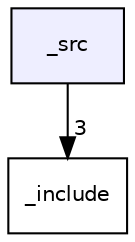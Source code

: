 digraph "_src" {
  compound=true
  node [ fontsize="10", fontname="Helvetica"];
  edge [ labelfontsize="10", labelfontname="Helvetica"];
  dir_8ac3c216695b79aa60dc800ed15b2c99 [shape=box, label="_src", style="filled", fillcolor="#eeeeff", pencolor="black", URL="dir_8ac3c216695b79aa60dc800ed15b2c99.html"];
  dir_99c6305d7dba3b2a18943adeeb4a96cf [shape=box label="_include" URL="dir_99c6305d7dba3b2a18943adeeb4a96cf.html"];
  dir_8ac3c216695b79aa60dc800ed15b2c99->dir_99c6305d7dba3b2a18943adeeb4a96cf [headlabel="3", labeldistance=1.5 headhref="dir_000001_000000.html"];
}
